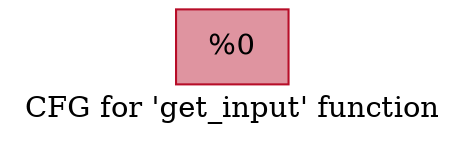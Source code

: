 digraph "CFG for 'get_input' function" {
	label="CFG for 'get_input' function";

	Node0x5572ef6975d0 [shape=record,color="#b70d28ff", style=filled, fillcolor="#b70d2870",label="{%0 }"];
}
